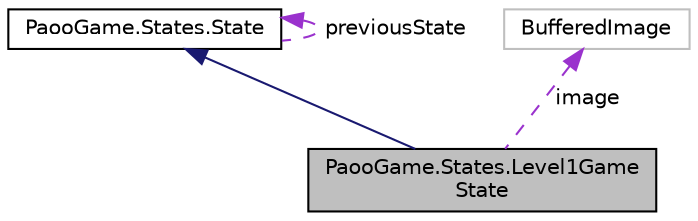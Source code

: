 digraph "PaooGame.States.Level1GameState"
{
 // INTERACTIVE_SVG=YES
 // LATEX_PDF_SIZE
  edge [fontname="Helvetica",fontsize="10",labelfontname="Helvetica",labelfontsize="10"];
  node [fontname="Helvetica",fontsize="10",shape=record];
  Node1 [label="PaooGame.States.Level1Game\lState",height=0.2,width=0.4,color="black", fillcolor="grey75", style="filled", fontcolor="black",tooltip="Implementeaza nivelul 1 pentru joc."];
  Node2 -> Node1 [dir="back",color="midnightblue",fontsize="10",style="solid"];
  Node2 [label="PaooGame.States.State",height=0.2,width=0.4,color="black", fillcolor="white", style="filled",URL="$class_paoo_game_1_1_states_1_1_state.html",tooltip="Implementeaza sablonul de proiectare State : jocul este compus din mai multe stari."];
  Node2 -> Node2 [dir="back",color="darkorchid3",fontsize="10",style="dashed",label=" previousState" ];
  Node3 -> Node1 [dir="back",color="darkorchid3",fontsize="10",style="dashed",label=" image" ];
  Node3 [label="BufferedImage",height=0.2,width=0.4,color="grey75", fillcolor="white", style="filled",tooltip=" "];
}
